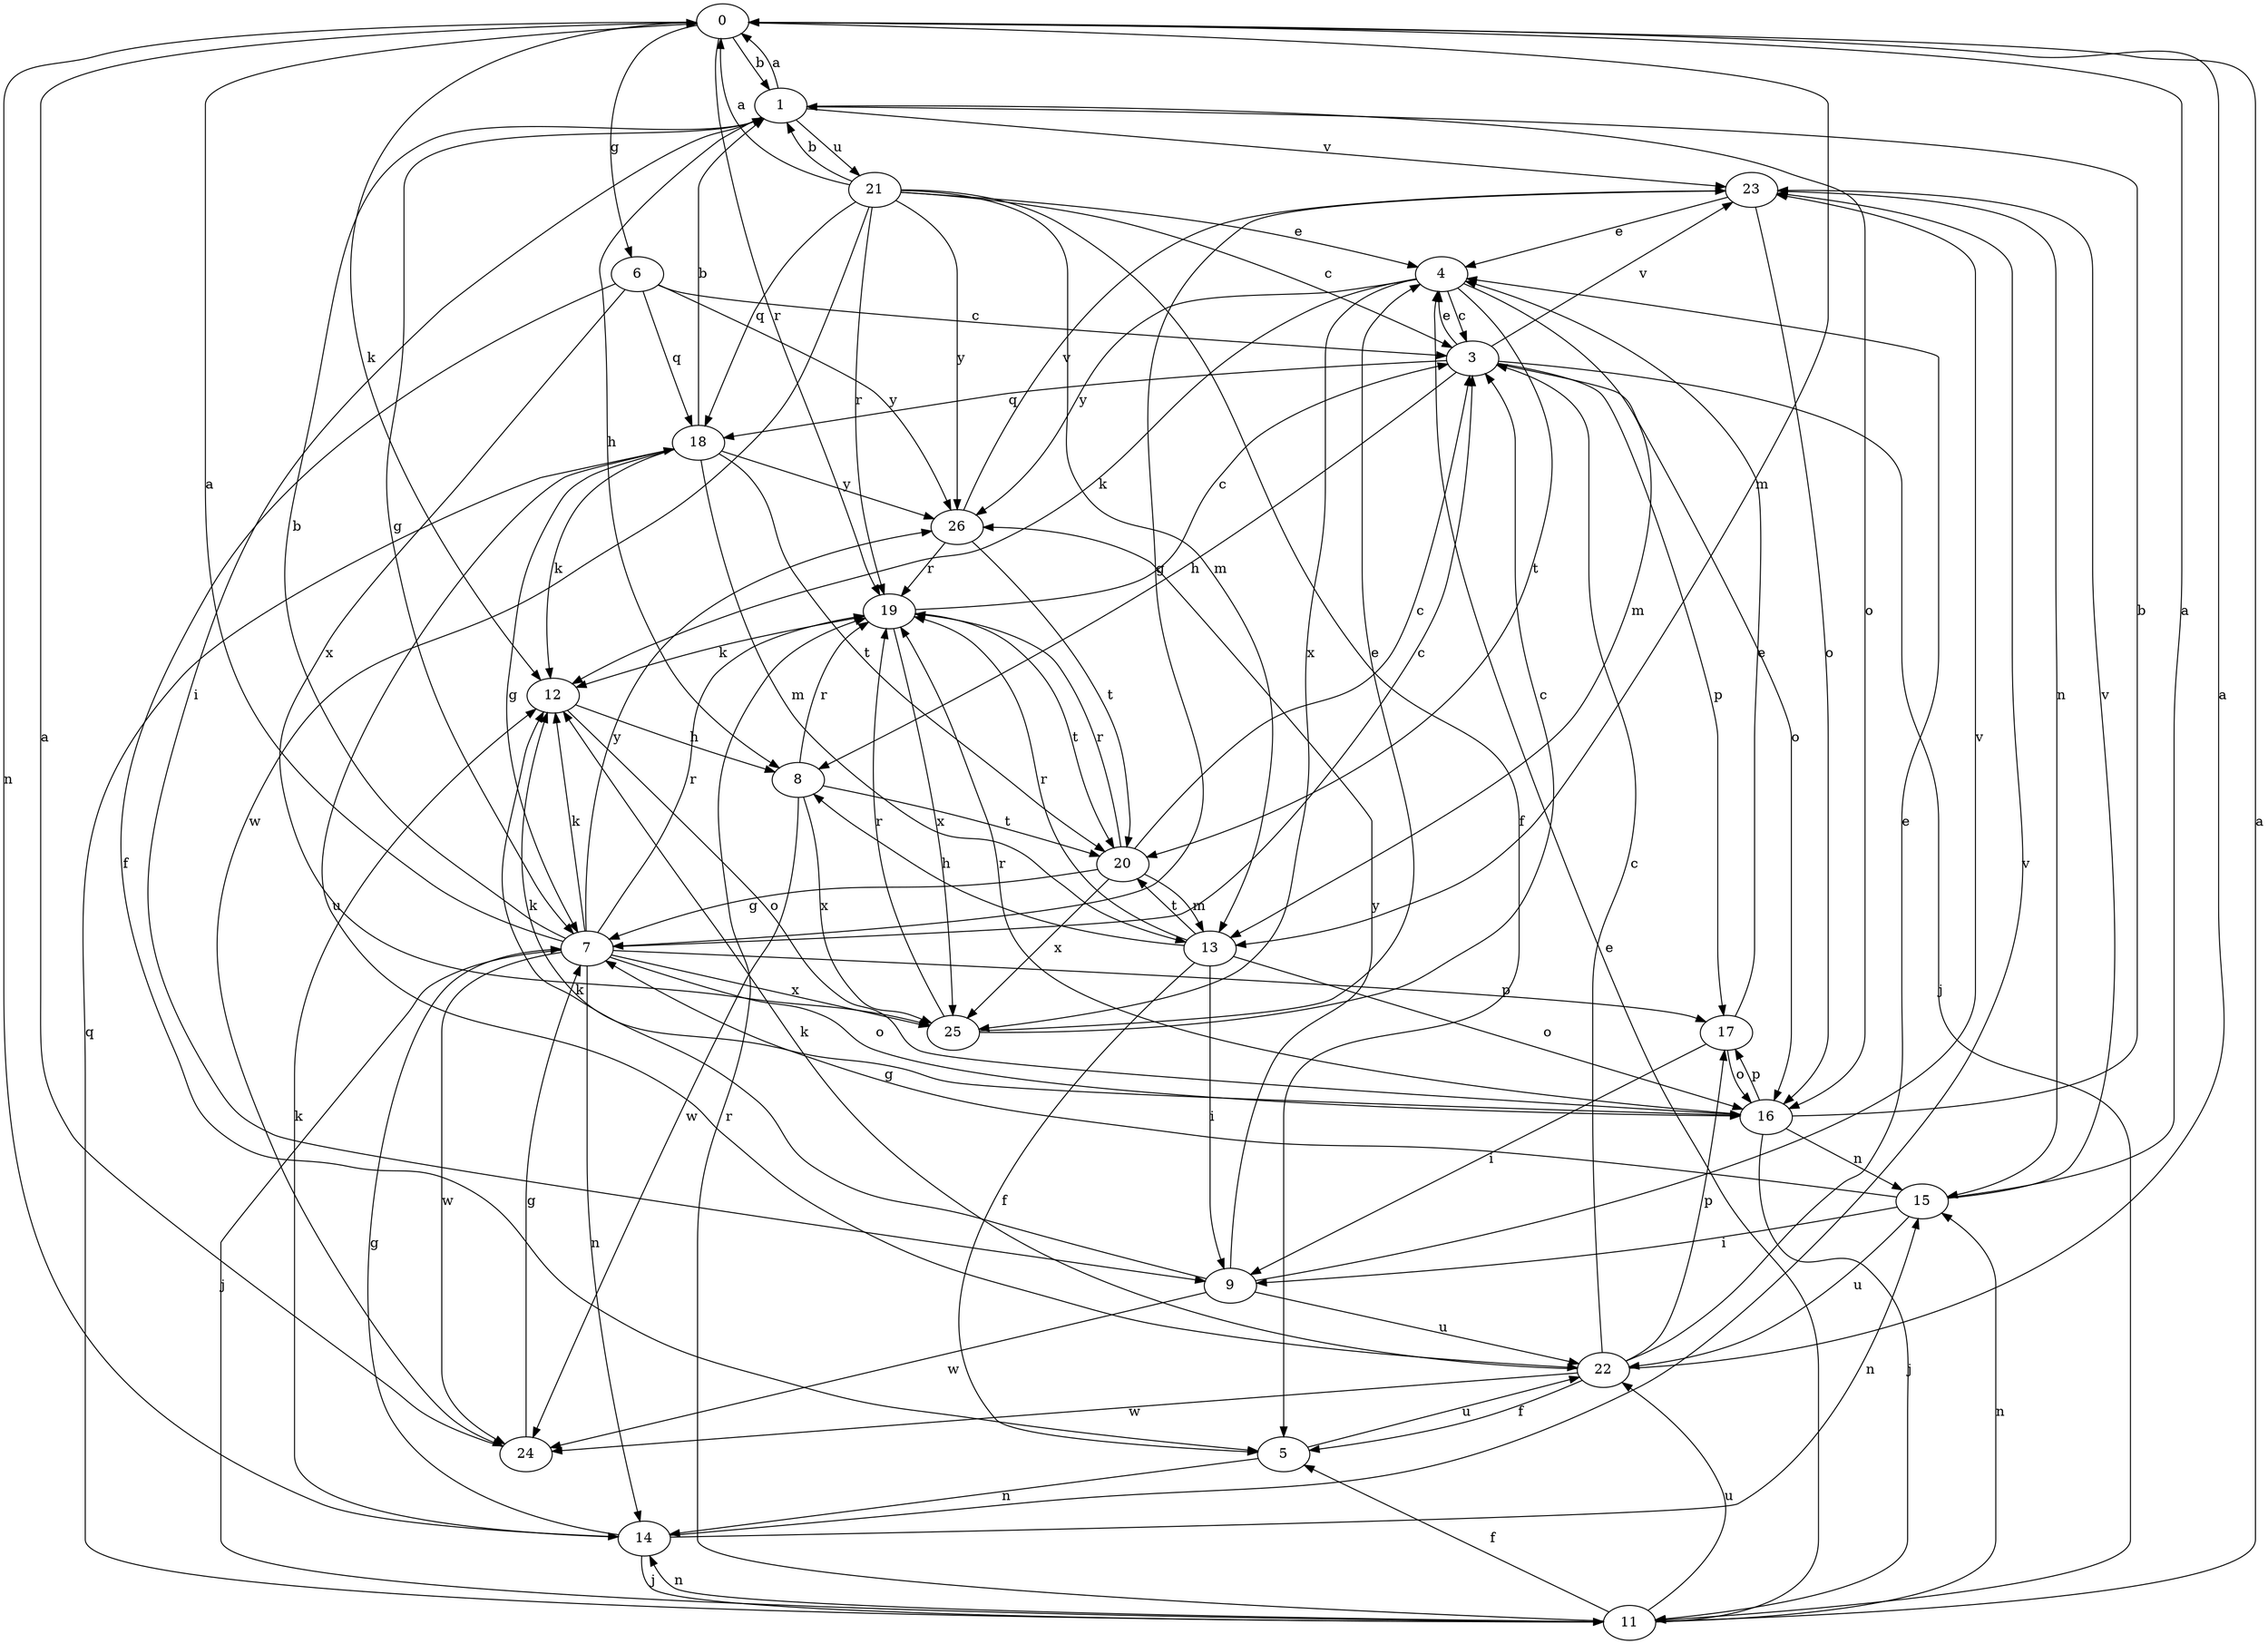 strict digraph  {
0;
1;
3;
4;
5;
6;
7;
8;
9;
11;
12;
13;
14;
15;
16;
17;
18;
19;
20;
21;
22;
23;
24;
25;
26;
0 -> 1  [label=b];
0 -> 6  [label=g];
0 -> 12  [label=k];
0 -> 13  [label=m];
0 -> 14  [label=n];
0 -> 19  [label=r];
1 -> 0  [label=a];
1 -> 7  [label=g];
1 -> 8  [label=h];
1 -> 9  [label=i];
1 -> 16  [label=o];
1 -> 21  [label=u];
1 -> 23  [label=v];
3 -> 4  [label=e];
3 -> 8  [label=h];
3 -> 11  [label=j];
3 -> 16  [label=o];
3 -> 17  [label=p];
3 -> 18  [label=q];
3 -> 23  [label=v];
4 -> 3  [label=c];
4 -> 12  [label=k];
4 -> 13  [label=m];
4 -> 20  [label=t];
4 -> 25  [label=x];
4 -> 26  [label=y];
5 -> 14  [label=n];
5 -> 22  [label=u];
6 -> 3  [label=c];
6 -> 5  [label=f];
6 -> 18  [label=q];
6 -> 25  [label=x];
6 -> 26  [label=y];
7 -> 0  [label=a];
7 -> 1  [label=b];
7 -> 3  [label=c];
7 -> 11  [label=j];
7 -> 12  [label=k];
7 -> 14  [label=n];
7 -> 16  [label=o];
7 -> 17  [label=p];
7 -> 19  [label=r];
7 -> 24  [label=w];
7 -> 25  [label=x];
7 -> 26  [label=y];
8 -> 19  [label=r];
8 -> 20  [label=t];
8 -> 24  [label=w];
8 -> 25  [label=x];
9 -> 12  [label=k];
9 -> 22  [label=u];
9 -> 23  [label=v];
9 -> 24  [label=w];
9 -> 26  [label=y];
11 -> 0  [label=a];
11 -> 4  [label=e];
11 -> 5  [label=f];
11 -> 14  [label=n];
11 -> 15  [label=n];
11 -> 18  [label=q];
11 -> 19  [label=r];
11 -> 22  [label=u];
12 -> 8  [label=h];
12 -> 16  [label=o];
13 -> 5  [label=f];
13 -> 8  [label=h];
13 -> 9  [label=i];
13 -> 16  [label=o];
13 -> 19  [label=r];
13 -> 20  [label=t];
14 -> 7  [label=g];
14 -> 11  [label=j];
14 -> 12  [label=k];
14 -> 15  [label=n];
14 -> 23  [label=v];
15 -> 0  [label=a];
15 -> 7  [label=g];
15 -> 9  [label=i];
15 -> 22  [label=u];
15 -> 23  [label=v];
16 -> 1  [label=b];
16 -> 11  [label=j];
16 -> 12  [label=k];
16 -> 15  [label=n];
16 -> 17  [label=p];
16 -> 19  [label=r];
17 -> 4  [label=e];
17 -> 9  [label=i];
17 -> 16  [label=o];
18 -> 1  [label=b];
18 -> 7  [label=g];
18 -> 12  [label=k];
18 -> 13  [label=m];
18 -> 20  [label=t];
18 -> 22  [label=u];
18 -> 26  [label=y];
19 -> 3  [label=c];
19 -> 12  [label=k];
19 -> 20  [label=t];
19 -> 25  [label=x];
20 -> 3  [label=c];
20 -> 7  [label=g];
20 -> 13  [label=m];
20 -> 19  [label=r];
20 -> 25  [label=x];
21 -> 0  [label=a];
21 -> 1  [label=b];
21 -> 3  [label=c];
21 -> 4  [label=e];
21 -> 5  [label=f];
21 -> 13  [label=m];
21 -> 18  [label=q];
21 -> 19  [label=r];
21 -> 24  [label=w];
21 -> 26  [label=y];
22 -> 0  [label=a];
22 -> 3  [label=c];
22 -> 4  [label=e];
22 -> 5  [label=f];
22 -> 12  [label=k];
22 -> 17  [label=p];
22 -> 24  [label=w];
23 -> 4  [label=e];
23 -> 7  [label=g];
23 -> 15  [label=n];
23 -> 16  [label=o];
24 -> 0  [label=a];
24 -> 7  [label=g];
25 -> 3  [label=c];
25 -> 4  [label=e];
25 -> 19  [label=r];
26 -> 19  [label=r];
26 -> 20  [label=t];
26 -> 23  [label=v];
}
